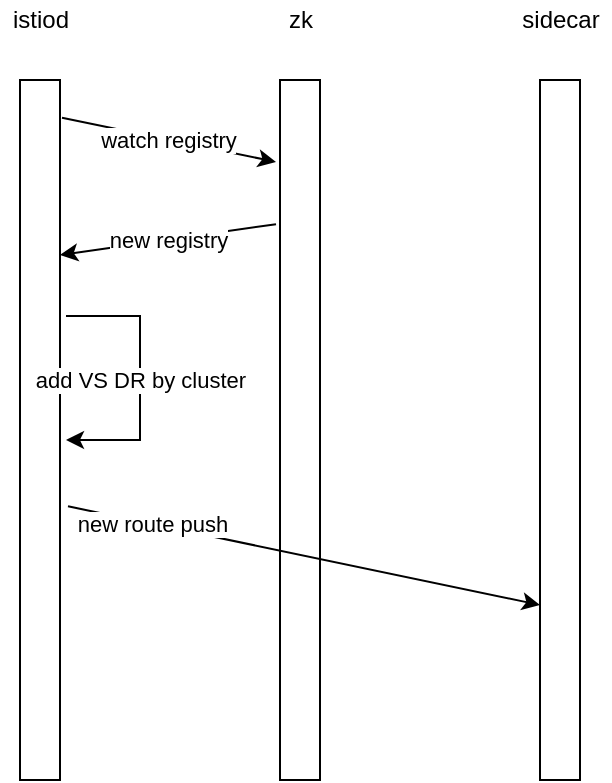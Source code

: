 <mxfile version="16.5.6" type="github">
  <diagram id="-fcBsosHx5FsOHfcFz-H" name="第 1 页">
    <mxGraphModel dx="946" dy="613" grid="1" gridSize="10" guides="1" tooltips="1" connect="1" arrows="1" fold="1" page="1" pageScale="1" pageWidth="827" pageHeight="1169" math="0" shadow="0">
      <root>
        <mxCell id="0" />
        <mxCell id="1" parent="0" />
        <mxCell id="_6Py2wAba6qg6AIEKZOI-1" value="" style="rounded=0;whiteSpace=wrap;html=1;" vertex="1" parent="1">
          <mxGeometry x="210" y="170" width="20" height="350" as="geometry" />
        </mxCell>
        <mxCell id="_6Py2wAba6qg6AIEKZOI-2" value="istiod" style="text;html=1;align=center;verticalAlign=middle;resizable=0;points=[];autosize=1;strokeColor=none;fillColor=none;" vertex="1" parent="1">
          <mxGeometry x="200" y="130" width="40" height="20" as="geometry" />
        </mxCell>
        <mxCell id="_6Py2wAba6qg6AIEKZOI-3" value="" style="rounded=0;whiteSpace=wrap;html=1;" vertex="1" parent="1">
          <mxGeometry x="340" y="170" width="20" height="350" as="geometry" />
        </mxCell>
        <mxCell id="_6Py2wAba6qg6AIEKZOI-4" value="zk" style="text;html=1;align=center;verticalAlign=middle;resizable=0;points=[];autosize=1;strokeColor=none;fillColor=none;" vertex="1" parent="1">
          <mxGeometry x="335" y="130" width="30" height="20" as="geometry" />
        </mxCell>
        <mxCell id="_6Py2wAba6qg6AIEKZOI-5" value="" style="rounded=0;whiteSpace=wrap;html=1;" vertex="1" parent="1">
          <mxGeometry x="470" y="170" width="20" height="350" as="geometry" />
        </mxCell>
        <mxCell id="_6Py2wAba6qg6AIEKZOI-6" value="sidecar" style="text;html=1;align=center;verticalAlign=middle;resizable=0;points=[];autosize=1;strokeColor=none;fillColor=none;" vertex="1" parent="1">
          <mxGeometry x="455" y="130" width="50" height="20" as="geometry" />
        </mxCell>
        <mxCell id="_6Py2wAba6qg6AIEKZOI-7" value="watch registry" style="endArrow=classic;html=1;rounded=0;exitX=1.05;exitY=0.054;exitDx=0;exitDy=0;exitPerimeter=0;entryX=-0.1;entryY=0.117;entryDx=0;entryDy=0;entryPerimeter=0;" edge="1" parent="1" source="_6Py2wAba6qg6AIEKZOI-1" target="_6Py2wAba6qg6AIEKZOI-3">
          <mxGeometry width="50" height="50" relative="1" as="geometry">
            <mxPoint x="390" y="350" as="sourcePoint" />
            <mxPoint x="440" y="300" as="targetPoint" />
          </mxGeometry>
        </mxCell>
        <mxCell id="_6Py2wAba6qg6AIEKZOI-8" value="new registry" style="endArrow=classic;html=1;rounded=0;exitX=-0.1;exitY=0.206;exitDx=0;exitDy=0;exitPerimeter=0;entryX=1;entryY=0.25;entryDx=0;entryDy=0;" edge="1" parent="1" source="_6Py2wAba6qg6AIEKZOI-3" target="_6Py2wAba6qg6AIEKZOI-1">
          <mxGeometry width="50" height="50" relative="1" as="geometry">
            <mxPoint x="390" y="350" as="sourcePoint" />
            <mxPoint x="440" y="300" as="targetPoint" />
          </mxGeometry>
        </mxCell>
        <mxCell id="_6Py2wAba6qg6AIEKZOI-9" value="add VS DR by cluster" style="endArrow=classic;html=1;rounded=0;exitX=1.15;exitY=0.337;exitDx=0;exitDy=0;exitPerimeter=0;" edge="1" parent="1" source="_6Py2wAba6qg6AIEKZOI-1">
          <mxGeometry x="0.015" width="50" height="50" relative="1" as="geometry">
            <mxPoint x="390" y="350" as="sourcePoint" />
            <mxPoint x="233" y="350" as="targetPoint" />
            <Array as="points">
              <mxPoint x="270" y="288" />
              <mxPoint x="270" y="310" />
              <mxPoint x="270" y="350" />
            </Array>
            <mxPoint as="offset" />
          </mxGeometry>
        </mxCell>
        <mxCell id="_6Py2wAba6qg6AIEKZOI-10" value="" style="endArrow=classic;html=1;rounded=0;exitX=1.2;exitY=0.609;exitDx=0;exitDy=0;exitPerimeter=0;entryX=0;entryY=0.75;entryDx=0;entryDy=0;" edge="1" parent="1" source="_6Py2wAba6qg6AIEKZOI-1" target="_6Py2wAba6qg6AIEKZOI-5">
          <mxGeometry width="50" height="50" relative="1" as="geometry">
            <mxPoint x="390" y="350" as="sourcePoint" />
            <mxPoint x="440" y="300" as="targetPoint" />
          </mxGeometry>
        </mxCell>
        <mxCell id="_6Py2wAba6qg6AIEKZOI-11" value="new route push" style="edgeLabel;html=1;align=center;verticalAlign=middle;resizable=0;points=[];" vertex="1" connectable="0" parent="_6Py2wAba6qg6AIEKZOI-10">
          <mxGeometry x="-0.644" relative="1" as="geometry">
            <mxPoint as="offset" />
          </mxGeometry>
        </mxCell>
      </root>
    </mxGraphModel>
  </diagram>
</mxfile>

